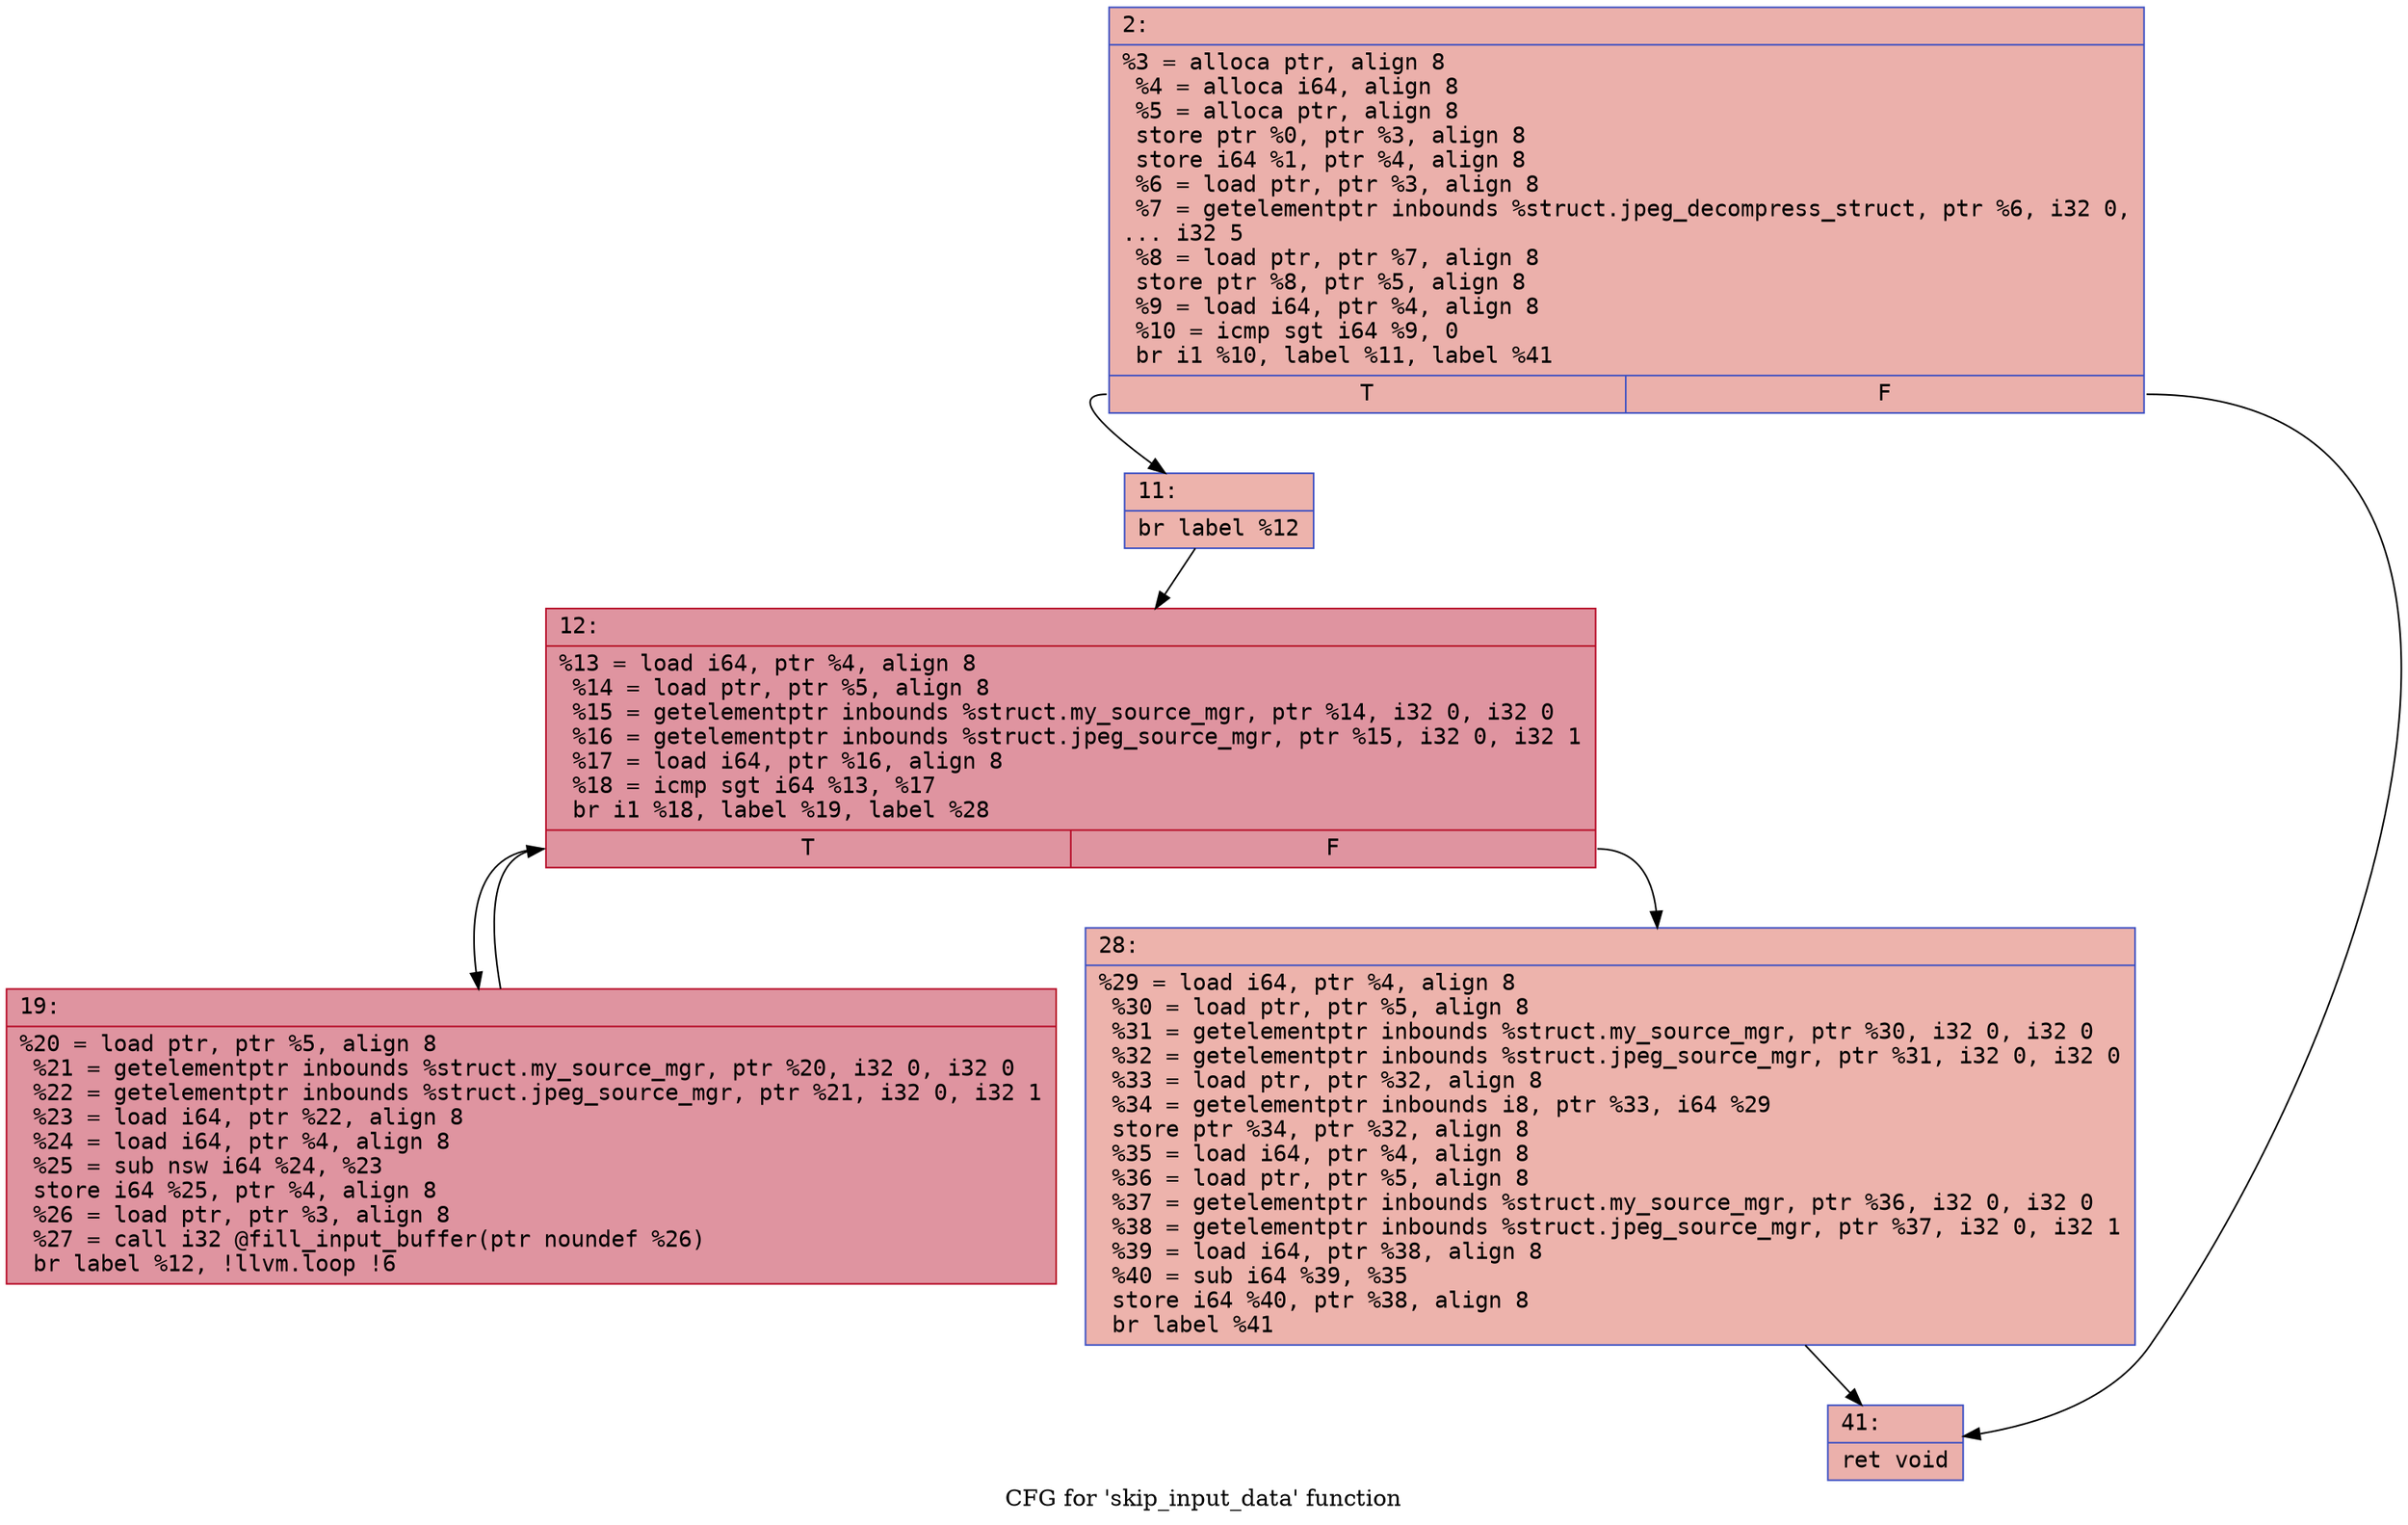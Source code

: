 digraph "CFG for 'skip_input_data' function" {
	label="CFG for 'skip_input_data' function";

	Node0x60000212a300 [shape=record,color="#3d50c3ff", style=filled, fillcolor="#d24b4070" fontname="Courier",label="{2:\l|  %3 = alloca ptr, align 8\l  %4 = alloca i64, align 8\l  %5 = alloca ptr, align 8\l  store ptr %0, ptr %3, align 8\l  store i64 %1, ptr %4, align 8\l  %6 = load ptr, ptr %3, align 8\l  %7 = getelementptr inbounds %struct.jpeg_decompress_struct, ptr %6, i32 0,\l... i32 5\l  %8 = load ptr, ptr %7, align 8\l  store ptr %8, ptr %5, align 8\l  %9 = load i64, ptr %4, align 8\l  %10 = icmp sgt i64 %9, 0\l  br i1 %10, label %11, label %41\l|{<s0>T|<s1>F}}"];
	Node0x60000212a300:s0 -> Node0x60000212a350[tooltip="2 -> 11\nProbability 62.50%" ];
	Node0x60000212a300:s1 -> Node0x60000212a490[tooltip="2 -> 41\nProbability 37.50%" ];
	Node0x60000212a350 [shape=record,color="#3d50c3ff", style=filled, fillcolor="#d6524470" fontname="Courier",label="{11:\l|  br label %12\l}"];
	Node0x60000212a350 -> Node0x60000212a3a0[tooltip="11 -> 12\nProbability 100.00%" ];
	Node0x60000212a3a0 [shape=record,color="#b70d28ff", style=filled, fillcolor="#b70d2870" fontname="Courier",label="{12:\l|  %13 = load i64, ptr %4, align 8\l  %14 = load ptr, ptr %5, align 8\l  %15 = getelementptr inbounds %struct.my_source_mgr, ptr %14, i32 0, i32 0\l  %16 = getelementptr inbounds %struct.jpeg_source_mgr, ptr %15, i32 0, i32 1\l  %17 = load i64, ptr %16, align 8\l  %18 = icmp sgt i64 %13, %17\l  br i1 %18, label %19, label %28\l|{<s0>T|<s1>F}}"];
	Node0x60000212a3a0:s0 -> Node0x60000212a3f0[tooltip="12 -> 19\nProbability 96.88%" ];
	Node0x60000212a3a0:s1 -> Node0x60000212a440[tooltip="12 -> 28\nProbability 3.12%" ];
	Node0x60000212a3f0 [shape=record,color="#b70d28ff", style=filled, fillcolor="#b70d2870" fontname="Courier",label="{19:\l|  %20 = load ptr, ptr %5, align 8\l  %21 = getelementptr inbounds %struct.my_source_mgr, ptr %20, i32 0, i32 0\l  %22 = getelementptr inbounds %struct.jpeg_source_mgr, ptr %21, i32 0, i32 1\l  %23 = load i64, ptr %22, align 8\l  %24 = load i64, ptr %4, align 8\l  %25 = sub nsw i64 %24, %23\l  store i64 %25, ptr %4, align 8\l  %26 = load ptr, ptr %3, align 8\l  %27 = call i32 @fill_input_buffer(ptr noundef %26)\l  br label %12, !llvm.loop !6\l}"];
	Node0x60000212a3f0 -> Node0x60000212a3a0[tooltip="19 -> 12\nProbability 100.00%" ];
	Node0x60000212a440 [shape=record,color="#3d50c3ff", style=filled, fillcolor="#d6524470" fontname="Courier",label="{28:\l|  %29 = load i64, ptr %4, align 8\l  %30 = load ptr, ptr %5, align 8\l  %31 = getelementptr inbounds %struct.my_source_mgr, ptr %30, i32 0, i32 0\l  %32 = getelementptr inbounds %struct.jpeg_source_mgr, ptr %31, i32 0, i32 0\l  %33 = load ptr, ptr %32, align 8\l  %34 = getelementptr inbounds i8, ptr %33, i64 %29\l  store ptr %34, ptr %32, align 8\l  %35 = load i64, ptr %4, align 8\l  %36 = load ptr, ptr %5, align 8\l  %37 = getelementptr inbounds %struct.my_source_mgr, ptr %36, i32 0, i32 0\l  %38 = getelementptr inbounds %struct.jpeg_source_mgr, ptr %37, i32 0, i32 1\l  %39 = load i64, ptr %38, align 8\l  %40 = sub i64 %39, %35\l  store i64 %40, ptr %38, align 8\l  br label %41\l}"];
	Node0x60000212a440 -> Node0x60000212a490[tooltip="28 -> 41\nProbability 100.00%" ];
	Node0x60000212a490 [shape=record,color="#3d50c3ff", style=filled, fillcolor="#d24b4070" fontname="Courier",label="{41:\l|  ret void\l}"];
}

